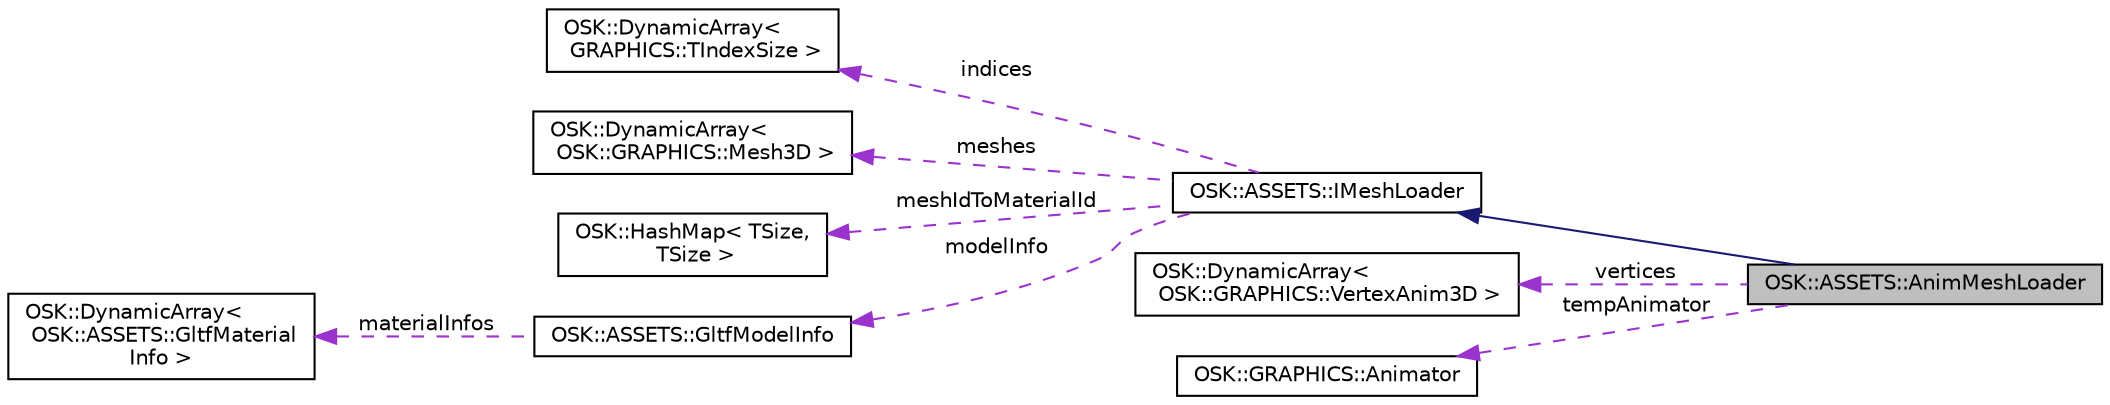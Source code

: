 digraph "OSK::ASSETS::AnimMeshLoader"
{
 // LATEX_PDF_SIZE
  edge [fontname="Helvetica",fontsize="10",labelfontname="Helvetica",labelfontsize="10"];
  node [fontname="Helvetica",fontsize="10",shape=record];
  rankdir="LR";
  Node1 [label="OSK::ASSETS::AnimMeshLoader",height=0.2,width=0.4,color="black", fillcolor="grey75", style="filled", fontcolor="black",tooltip=" "];
  Node2 -> Node1 [dir="back",color="midnightblue",fontsize="10",style="solid"];
  Node2 [label="OSK::ASSETS::IMeshLoader",height=0.2,width=0.4,color="black", fillcolor="white", style="filled",URL="$class_o_s_k_1_1_a_s_s_e_t_s_1_1_i_mesh_loader.html",tooltip="Clase base para poder importar un modelo GLTF. Se debe crear una clase hija por cada tipo de vértice ..."];
  Node3 -> Node2 [dir="back",color="darkorchid3",fontsize="10",style="dashed",label=" indices" ];
  Node3 [label="OSK::DynamicArray\<\l GRAPHICS::TIndexSize \>",height=0.2,width=0.4,color="black", fillcolor="white", style="filled",URL="$class_o_s_k_1_1_dynamic_array.html",tooltip=" "];
  Node4 -> Node2 [dir="back",color="darkorchid3",fontsize="10",style="dashed",label=" meshes" ];
  Node4 [label="OSK::DynamicArray\<\l OSK::GRAPHICS::Mesh3D \>",height=0.2,width=0.4,color="black", fillcolor="white", style="filled",URL="$class_o_s_k_1_1_dynamic_array.html",tooltip=" "];
  Node5 -> Node2 [dir="back",color="darkorchid3",fontsize="10",style="dashed",label=" meshIdToMaterialId" ];
  Node5 [label="OSK::HashMap\< TSize,\l TSize \>",height=0.2,width=0.4,color="black", fillcolor="white", style="filled",URL="$class_o_s_k_1_1_hash_map.html",tooltip=" "];
  Node6 -> Node2 [dir="back",color="darkorchid3",fontsize="10",style="dashed",label=" modelInfo" ];
  Node6 [label="OSK::ASSETS::GltfModelInfo",height=0.2,width=0.4,color="black", fillcolor="white", style="filled",URL="$struct_o_s_k_1_1_a_s_s_e_t_s_1_1_gltf_model_info.html",tooltip="Información relevante de un modelo GLTF, necesario para la correcta generación de meshes."];
  Node7 -> Node6 [dir="back",color="darkorchid3",fontsize="10",style="dashed",label=" materialInfos" ];
  Node7 [label="OSK::DynamicArray\<\l OSK::ASSETS::GltfMaterial\lInfo \>",height=0.2,width=0.4,color="black", fillcolor="white", style="filled",URL="$class_o_s_k_1_1_dynamic_array.html",tooltip=" "];
  Node8 -> Node1 [dir="back",color="darkorchid3",fontsize="10",style="dashed",label=" vertices" ];
  Node8 [label="OSK::DynamicArray\<\l OSK::GRAPHICS::VertexAnim3D \>",height=0.2,width=0.4,color="black", fillcolor="white", style="filled",URL="$class_o_s_k_1_1_dynamic_array.html",tooltip=" "];
  Node9 -> Node1 [dir="back",color="darkorchid3",fontsize="10",style="dashed",label=" tempAnimator" ];
  Node9 [label="OSK::GRAPHICS::Animator",height=0.2,width=0.4,color="black", fillcolor="white", style="filled",URL="$class_o_s_k_1_1_g_r_a_p_h_i_c_s_1_1_animator.html",tooltip="Componente (no ECS) de un modelo animado."];
}
